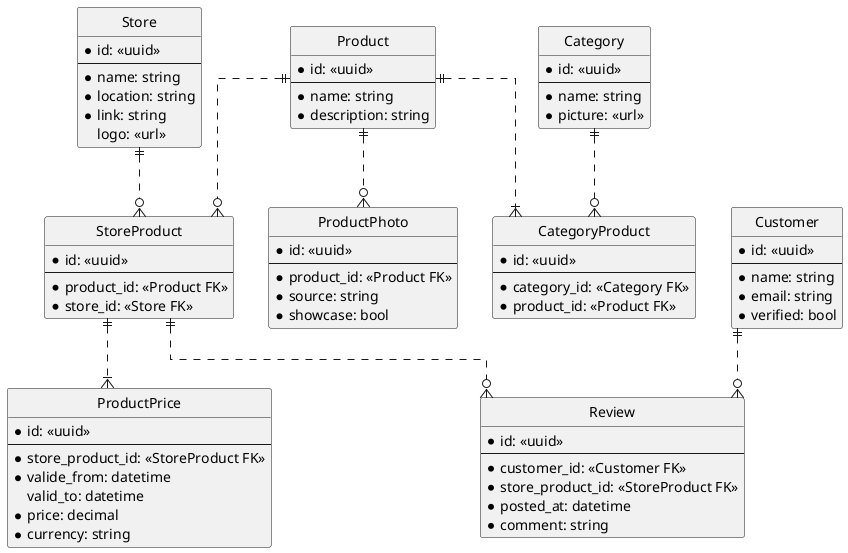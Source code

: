 @startuml heureka-diagram

hide circle

skinparam Linetype ortho

entity Product {
    *id: <<uuid>>
    ---
    *name: string
    *description: string
}

entity ProductPrice {
    *id: <<uuid>>
    ---
    *store_product_id: <<StoreProduct FK>>
    *valide_from: datetime
    valid_to: datetime
    *price: decimal
    *currency: string
}

entity ProductPhoto {
    *id: <<uuid>>
    ---
    *product_id: <<Product FK>>
    *source: string
    *showcase: bool
}

entity Store {
    *id: <<uuid>>
    ---
    *name: string
    *location: string
    *link: string
    logo: <<url>>
}

entity StoreProduct {
    *id: <<uuid>>
    ---
    *product_id: <<Product FK>>
    *store_id: <<Store FK>>
}

entity Category {
    *id: <<uuid>>
    ---
    *name: string
    *picture: <<url>>
}

entity CategoryProduct {
    *id: <<uuid>>
    ---
    *category_id: <<Category FK>>
    *product_id: <<Product FK>>
}

entity Customer {
    *id: <<uuid>>
    ---
    *name: string
    *email: string
    *verified: bool
}

entity Review {
    *id: <<uuid>>
    ---
    *customer_id: <<Customer FK>>
    *store_product_id: <<StoreProduct FK>>
    *posted_at: datetime
    *comment: string
}

Category ||..o{ CategoryProduct
Product ||..|{ CategoryProduct
Product ||..o{ ProductPhoto
Product ||..o{ StoreProduct
Store ||..o{ StoreProduct
StoreProduct ||..|{ ProductPrice
Customer ||..o{ Review
StoreProduct ||..o{ Review

@enduml
